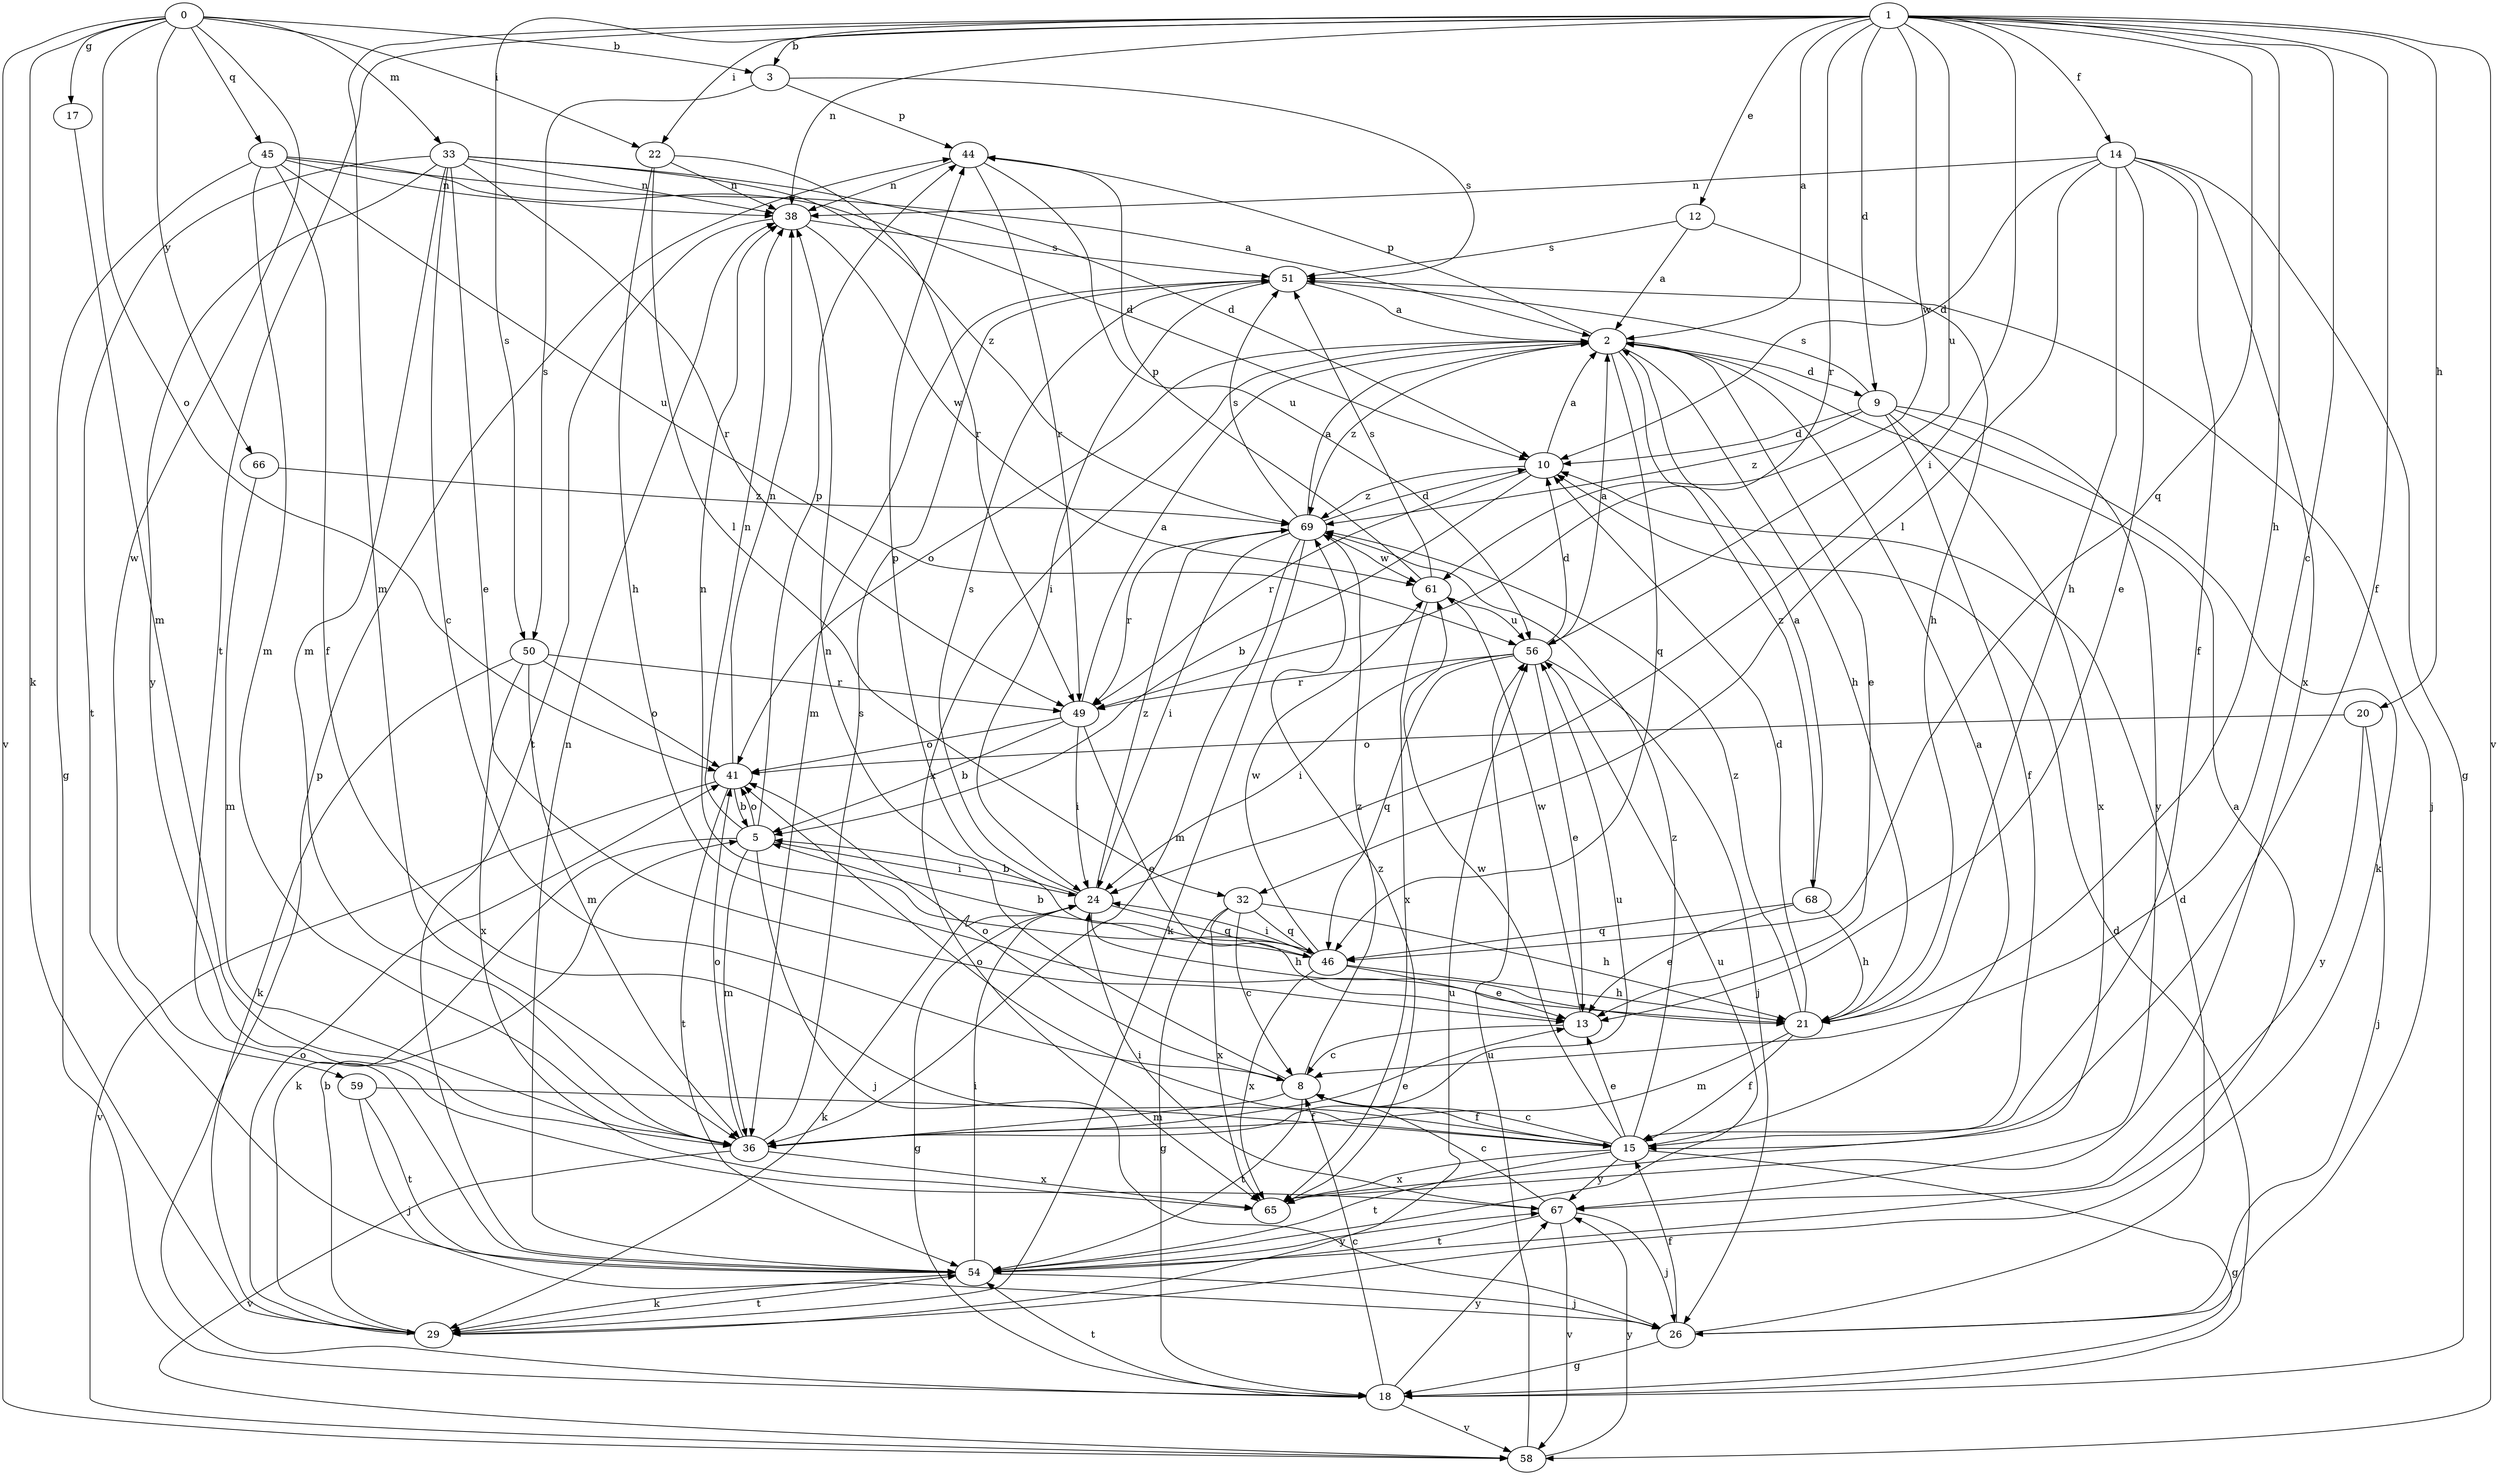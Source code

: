 strict digraph  {
0;
1;
2;
3;
5;
8;
9;
10;
12;
13;
14;
15;
17;
18;
20;
21;
22;
24;
26;
29;
32;
33;
36;
38;
41;
44;
45;
46;
49;
50;
51;
54;
56;
58;
59;
61;
65;
66;
67;
68;
69;
0 -> 3  [label=b];
0 -> 17  [label=g];
0 -> 22  [label=i];
0 -> 29  [label=k];
0 -> 33  [label=m];
0 -> 41  [label=o];
0 -> 45  [label=q];
0 -> 58  [label=v];
0 -> 59  [label=w];
0 -> 66  [label=y];
1 -> 2  [label=a];
1 -> 3  [label=b];
1 -> 8  [label=c];
1 -> 9  [label=d];
1 -> 12  [label=e];
1 -> 14  [label=f];
1 -> 15  [label=f];
1 -> 20  [label=h];
1 -> 21  [label=h];
1 -> 22  [label=i];
1 -> 24  [label=i];
1 -> 36  [label=m];
1 -> 38  [label=n];
1 -> 46  [label=q];
1 -> 49  [label=r];
1 -> 50  [label=s];
1 -> 54  [label=t];
1 -> 56  [label=u];
1 -> 58  [label=v];
1 -> 61  [label=w];
2 -> 9  [label=d];
2 -> 13  [label=e];
2 -> 21  [label=h];
2 -> 41  [label=o];
2 -> 44  [label=p];
2 -> 46  [label=q];
2 -> 65  [label=x];
2 -> 68  [label=z];
2 -> 69  [label=z];
3 -> 44  [label=p];
3 -> 50  [label=s];
3 -> 51  [label=s];
5 -> 24  [label=i];
5 -> 26  [label=j];
5 -> 29  [label=k];
5 -> 36  [label=m];
5 -> 38  [label=n];
5 -> 41  [label=o];
5 -> 44  [label=p];
8 -> 15  [label=f];
8 -> 36  [label=m];
8 -> 38  [label=n];
8 -> 41  [label=o];
8 -> 54  [label=t];
8 -> 69  [label=z];
9 -> 10  [label=d];
9 -> 15  [label=f];
9 -> 29  [label=k];
9 -> 51  [label=s];
9 -> 65  [label=x];
9 -> 67  [label=y];
9 -> 69  [label=z];
10 -> 2  [label=a];
10 -> 5  [label=b];
10 -> 49  [label=r];
10 -> 69  [label=z];
12 -> 2  [label=a];
12 -> 21  [label=h];
12 -> 51  [label=s];
13 -> 8  [label=c];
13 -> 61  [label=w];
14 -> 10  [label=d];
14 -> 13  [label=e];
14 -> 15  [label=f];
14 -> 18  [label=g];
14 -> 21  [label=h];
14 -> 32  [label=l];
14 -> 38  [label=n];
14 -> 65  [label=x];
15 -> 2  [label=a];
15 -> 8  [label=c];
15 -> 13  [label=e];
15 -> 18  [label=g];
15 -> 41  [label=o];
15 -> 54  [label=t];
15 -> 61  [label=w];
15 -> 65  [label=x];
15 -> 67  [label=y];
15 -> 69  [label=z];
17 -> 36  [label=m];
18 -> 8  [label=c];
18 -> 10  [label=d];
18 -> 44  [label=p];
18 -> 54  [label=t];
18 -> 58  [label=v];
18 -> 67  [label=y];
20 -> 26  [label=j];
20 -> 41  [label=o];
20 -> 67  [label=y];
21 -> 10  [label=d];
21 -> 15  [label=f];
21 -> 36  [label=m];
21 -> 69  [label=z];
22 -> 21  [label=h];
22 -> 32  [label=l];
22 -> 38  [label=n];
22 -> 49  [label=r];
24 -> 5  [label=b];
24 -> 18  [label=g];
24 -> 21  [label=h];
24 -> 29  [label=k];
24 -> 46  [label=q];
24 -> 51  [label=s];
24 -> 69  [label=z];
26 -> 10  [label=d];
26 -> 15  [label=f];
26 -> 18  [label=g];
29 -> 5  [label=b];
29 -> 41  [label=o];
29 -> 54  [label=t];
29 -> 56  [label=u];
32 -> 8  [label=c];
32 -> 18  [label=g];
32 -> 21  [label=h];
32 -> 46  [label=q];
32 -> 65  [label=x];
33 -> 8  [label=c];
33 -> 10  [label=d];
33 -> 13  [label=e];
33 -> 36  [label=m];
33 -> 38  [label=n];
33 -> 49  [label=r];
33 -> 54  [label=t];
33 -> 67  [label=y];
33 -> 69  [label=z];
36 -> 13  [label=e];
36 -> 41  [label=o];
36 -> 51  [label=s];
36 -> 56  [label=u];
36 -> 58  [label=v];
36 -> 65  [label=x];
38 -> 51  [label=s];
38 -> 54  [label=t];
38 -> 61  [label=w];
41 -> 5  [label=b];
41 -> 38  [label=n];
41 -> 54  [label=t];
41 -> 58  [label=v];
44 -> 38  [label=n];
44 -> 49  [label=r];
44 -> 56  [label=u];
45 -> 2  [label=a];
45 -> 10  [label=d];
45 -> 15  [label=f];
45 -> 18  [label=g];
45 -> 36  [label=m];
45 -> 38  [label=n];
45 -> 56  [label=u];
46 -> 5  [label=b];
46 -> 13  [label=e];
46 -> 21  [label=h];
46 -> 24  [label=i];
46 -> 38  [label=n];
46 -> 44  [label=p];
46 -> 61  [label=w];
46 -> 65  [label=x];
49 -> 2  [label=a];
49 -> 5  [label=b];
49 -> 13  [label=e];
49 -> 24  [label=i];
49 -> 41  [label=o];
50 -> 29  [label=k];
50 -> 36  [label=m];
50 -> 41  [label=o];
50 -> 49  [label=r];
50 -> 65  [label=x];
51 -> 2  [label=a];
51 -> 24  [label=i];
51 -> 26  [label=j];
51 -> 36  [label=m];
54 -> 2  [label=a];
54 -> 24  [label=i];
54 -> 26  [label=j];
54 -> 29  [label=k];
54 -> 38  [label=n];
54 -> 56  [label=u];
54 -> 67  [label=y];
56 -> 2  [label=a];
56 -> 10  [label=d];
56 -> 13  [label=e];
56 -> 24  [label=i];
56 -> 26  [label=j];
56 -> 46  [label=q];
56 -> 49  [label=r];
58 -> 56  [label=u];
58 -> 67  [label=y];
59 -> 15  [label=f];
59 -> 26  [label=j];
59 -> 54  [label=t];
61 -> 44  [label=p];
61 -> 51  [label=s];
61 -> 56  [label=u];
61 -> 65  [label=x];
65 -> 69  [label=z];
66 -> 36  [label=m];
66 -> 69  [label=z];
67 -> 8  [label=c];
67 -> 24  [label=i];
67 -> 26  [label=j];
67 -> 54  [label=t];
67 -> 58  [label=v];
68 -> 2  [label=a];
68 -> 13  [label=e];
68 -> 21  [label=h];
68 -> 46  [label=q];
69 -> 2  [label=a];
69 -> 10  [label=d];
69 -> 24  [label=i];
69 -> 29  [label=k];
69 -> 36  [label=m];
69 -> 49  [label=r];
69 -> 51  [label=s];
69 -> 61  [label=w];
}
